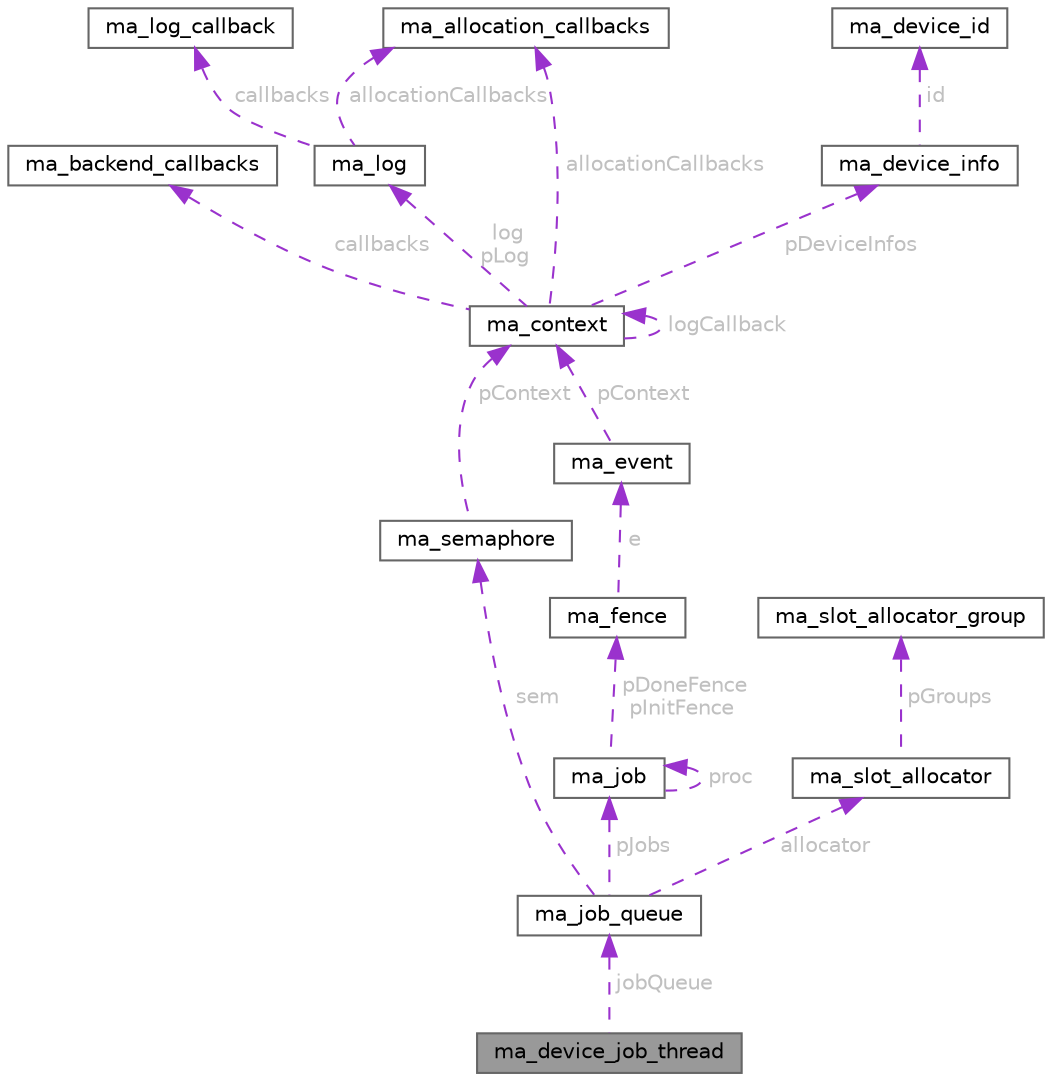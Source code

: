 digraph "ma_device_job_thread"
{
 // LATEX_PDF_SIZE
  bgcolor="transparent";
  edge [fontname=Helvetica,fontsize=10,labelfontname=Helvetica,labelfontsize=10];
  node [fontname=Helvetica,fontsize=10,shape=box,height=0.2,width=0.4];
  Node1 [id="Node000001",label="ma_device_job_thread",height=0.2,width=0.4,color="gray40", fillcolor="grey60", style="filled", fontcolor="black",tooltip=" "];
  Node2 -> Node1 [id="edge37_Node000001_Node000002",dir="back",color="darkorchid3",style="dashed",tooltip=" ",label=" jobQueue",fontcolor="grey" ];
  Node2 [id="Node000002",label="ma_job_queue",height=0.2,width=0.4,color="gray40", fillcolor="white", style="filled",URL="$structma__job__queue.html",tooltip=" "];
  Node3 -> Node2 [id="edge38_Node000002_Node000003",dir="back",color="darkorchid3",style="dashed",tooltip=" ",label=" sem",fontcolor="grey" ];
  Node3 [id="Node000003",label="ma_semaphore",height=0.2,width=0.4,color="gray40", fillcolor="white", style="filled",URL="$structma__semaphore.html",tooltip=" "];
  Node4 -> Node3 [id="edge39_Node000003_Node000004",dir="back",color="darkorchid3",style="dashed",tooltip=" ",label=" pContext",fontcolor="grey" ];
  Node4 [id="Node000004",label="ma_context",height=0.2,width=0.4,color="gray40", fillcolor="white", style="filled",URL="$structma__context.html",tooltip=" "];
  Node5 -> Node4 [id="edge40_Node000004_Node000005",dir="back",color="darkorchid3",style="dashed",tooltip=" ",label=" callbacks",fontcolor="grey" ];
  Node5 [id="Node000005",label="ma_backend_callbacks",height=0.2,width=0.4,color="gray40", fillcolor="white", style="filled",URL="$structma__backend__callbacks.html",tooltip=" "];
  Node6 -> Node4 [id="edge41_Node000004_Node000006",dir="back",color="darkorchid3",style="dashed",tooltip=" ",label=" log\npLog",fontcolor="grey" ];
  Node6 [id="Node000006",label="ma_log",height=0.2,width=0.4,color="gray40", fillcolor="white", style="filled",URL="$structma__log.html",tooltip=" "];
  Node7 -> Node6 [id="edge42_Node000006_Node000007",dir="back",color="darkorchid3",style="dashed",tooltip=" ",label=" callbacks",fontcolor="grey" ];
  Node7 [id="Node000007",label="ma_log_callback",height=0.2,width=0.4,color="gray40", fillcolor="white", style="filled",URL="$structma__log__callback.html",tooltip=" "];
  Node8 -> Node6 [id="edge43_Node000006_Node000008",dir="back",color="darkorchid3",style="dashed",tooltip=" ",label=" allocationCallbacks",fontcolor="grey" ];
  Node8 [id="Node000008",label="ma_allocation_callbacks",height=0.2,width=0.4,color="gray40", fillcolor="white", style="filled",URL="$structma__allocation__callbacks.html",tooltip=" "];
  Node8 -> Node4 [id="edge44_Node000004_Node000008",dir="back",color="darkorchid3",style="dashed",tooltip=" ",label=" allocationCallbacks",fontcolor="grey" ];
  Node9 -> Node4 [id="edge45_Node000004_Node000009",dir="back",color="darkorchid3",style="dashed",tooltip=" ",label=" pDeviceInfos",fontcolor="grey" ];
  Node9 [id="Node000009",label="ma_device_info",height=0.2,width=0.4,color="gray40", fillcolor="white", style="filled",URL="$structma__device__info.html",tooltip=" "];
  Node10 -> Node9 [id="edge46_Node000009_Node000010",dir="back",color="darkorchid3",style="dashed",tooltip=" ",label=" id",fontcolor="grey" ];
  Node10 [id="Node000010",label="ma_device_id",height=0.2,width=0.4,color="gray40", fillcolor="white", style="filled",URL="$unionma__device__id.html",tooltip=" "];
  Node4 -> Node4 [id="edge47_Node000004_Node000004",dir="back",color="darkorchid3",style="dashed",tooltip=" ",label=" logCallback",fontcolor="grey" ];
  Node11 -> Node2 [id="edge48_Node000002_Node000011",dir="back",color="darkorchid3",style="dashed",tooltip=" ",label=" allocator",fontcolor="grey" ];
  Node11 [id="Node000011",label="ma_slot_allocator",height=0.2,width=0.4,color="gray40", fillcolor="white", style="filled",URL="$structma__slot__allocator.html",tooltip=" "];
  Node12 -> Node11 [id="edge49_Node000011_Node000012",dir="back",color="darkorchid3",style="dashed",tooltip=" ",label=" pGroups",fontcolor="grey" ];
  Node12 [id="Node000012",label="ma_slot_allocator_group",height=0.2,width=0.4,color="gray40", fillcolor="white", style="filled",URL="$structma__slot__allocator__group.html",tooltip=" "];
  Node13 -> Node2 [id="edge50_Node000002_Node000013",dir="back",color="darkorchid3",style="dashed",tooltip=" ",label=" pJobs",fontcolor="grey" ];
  Node13 [id="Node000013",label="ma_job",height=0.2,width=0.4,color="gray40", fillcolor="white", style="filled",URL="$structma__job.html",tooltip=" "];
  Node13 -> Node13 [id="edge51_Node000013_Node000013",dir="back",color="darkorchid3",style="dashed",tooltip=" ",label=" proc",fontcolor="grey" ];
  Node14 -> Node13 [id="edge52_Node000013_Node000014",dir="back",color="darkorchid3",style="dashed",tooltip=" ",label=" pDoneFence\npInitFence",fontcolor="grey" ];
  Node14 [id="Node000014",label="ma_fence",height=0.2,width=0.4,color="gray40", fillcolor="white", style="filled",URL="$structma__fence.html",tooltip=" "];
  Node15 -> Node14 [id="edge53_Node000014_Node000015",dir="back",color="darkorchid3",style="dashed",tooltip=" ",label=" e",fontcolor="grey" ];
  Node15 [id="Node000015",label="ma_event",height=0.2,width=0.4,color="gray40", fillcolor="white", style="filled",URL="$structma__event.html",tooltip=" "];
  Node4 -> Node15 [id="edge54_Node000015_Node000004",dir="back",color="darkorchid3",style="dashed",tooltip=" ",label=" pContext",fontcolor="grey" ];
}
